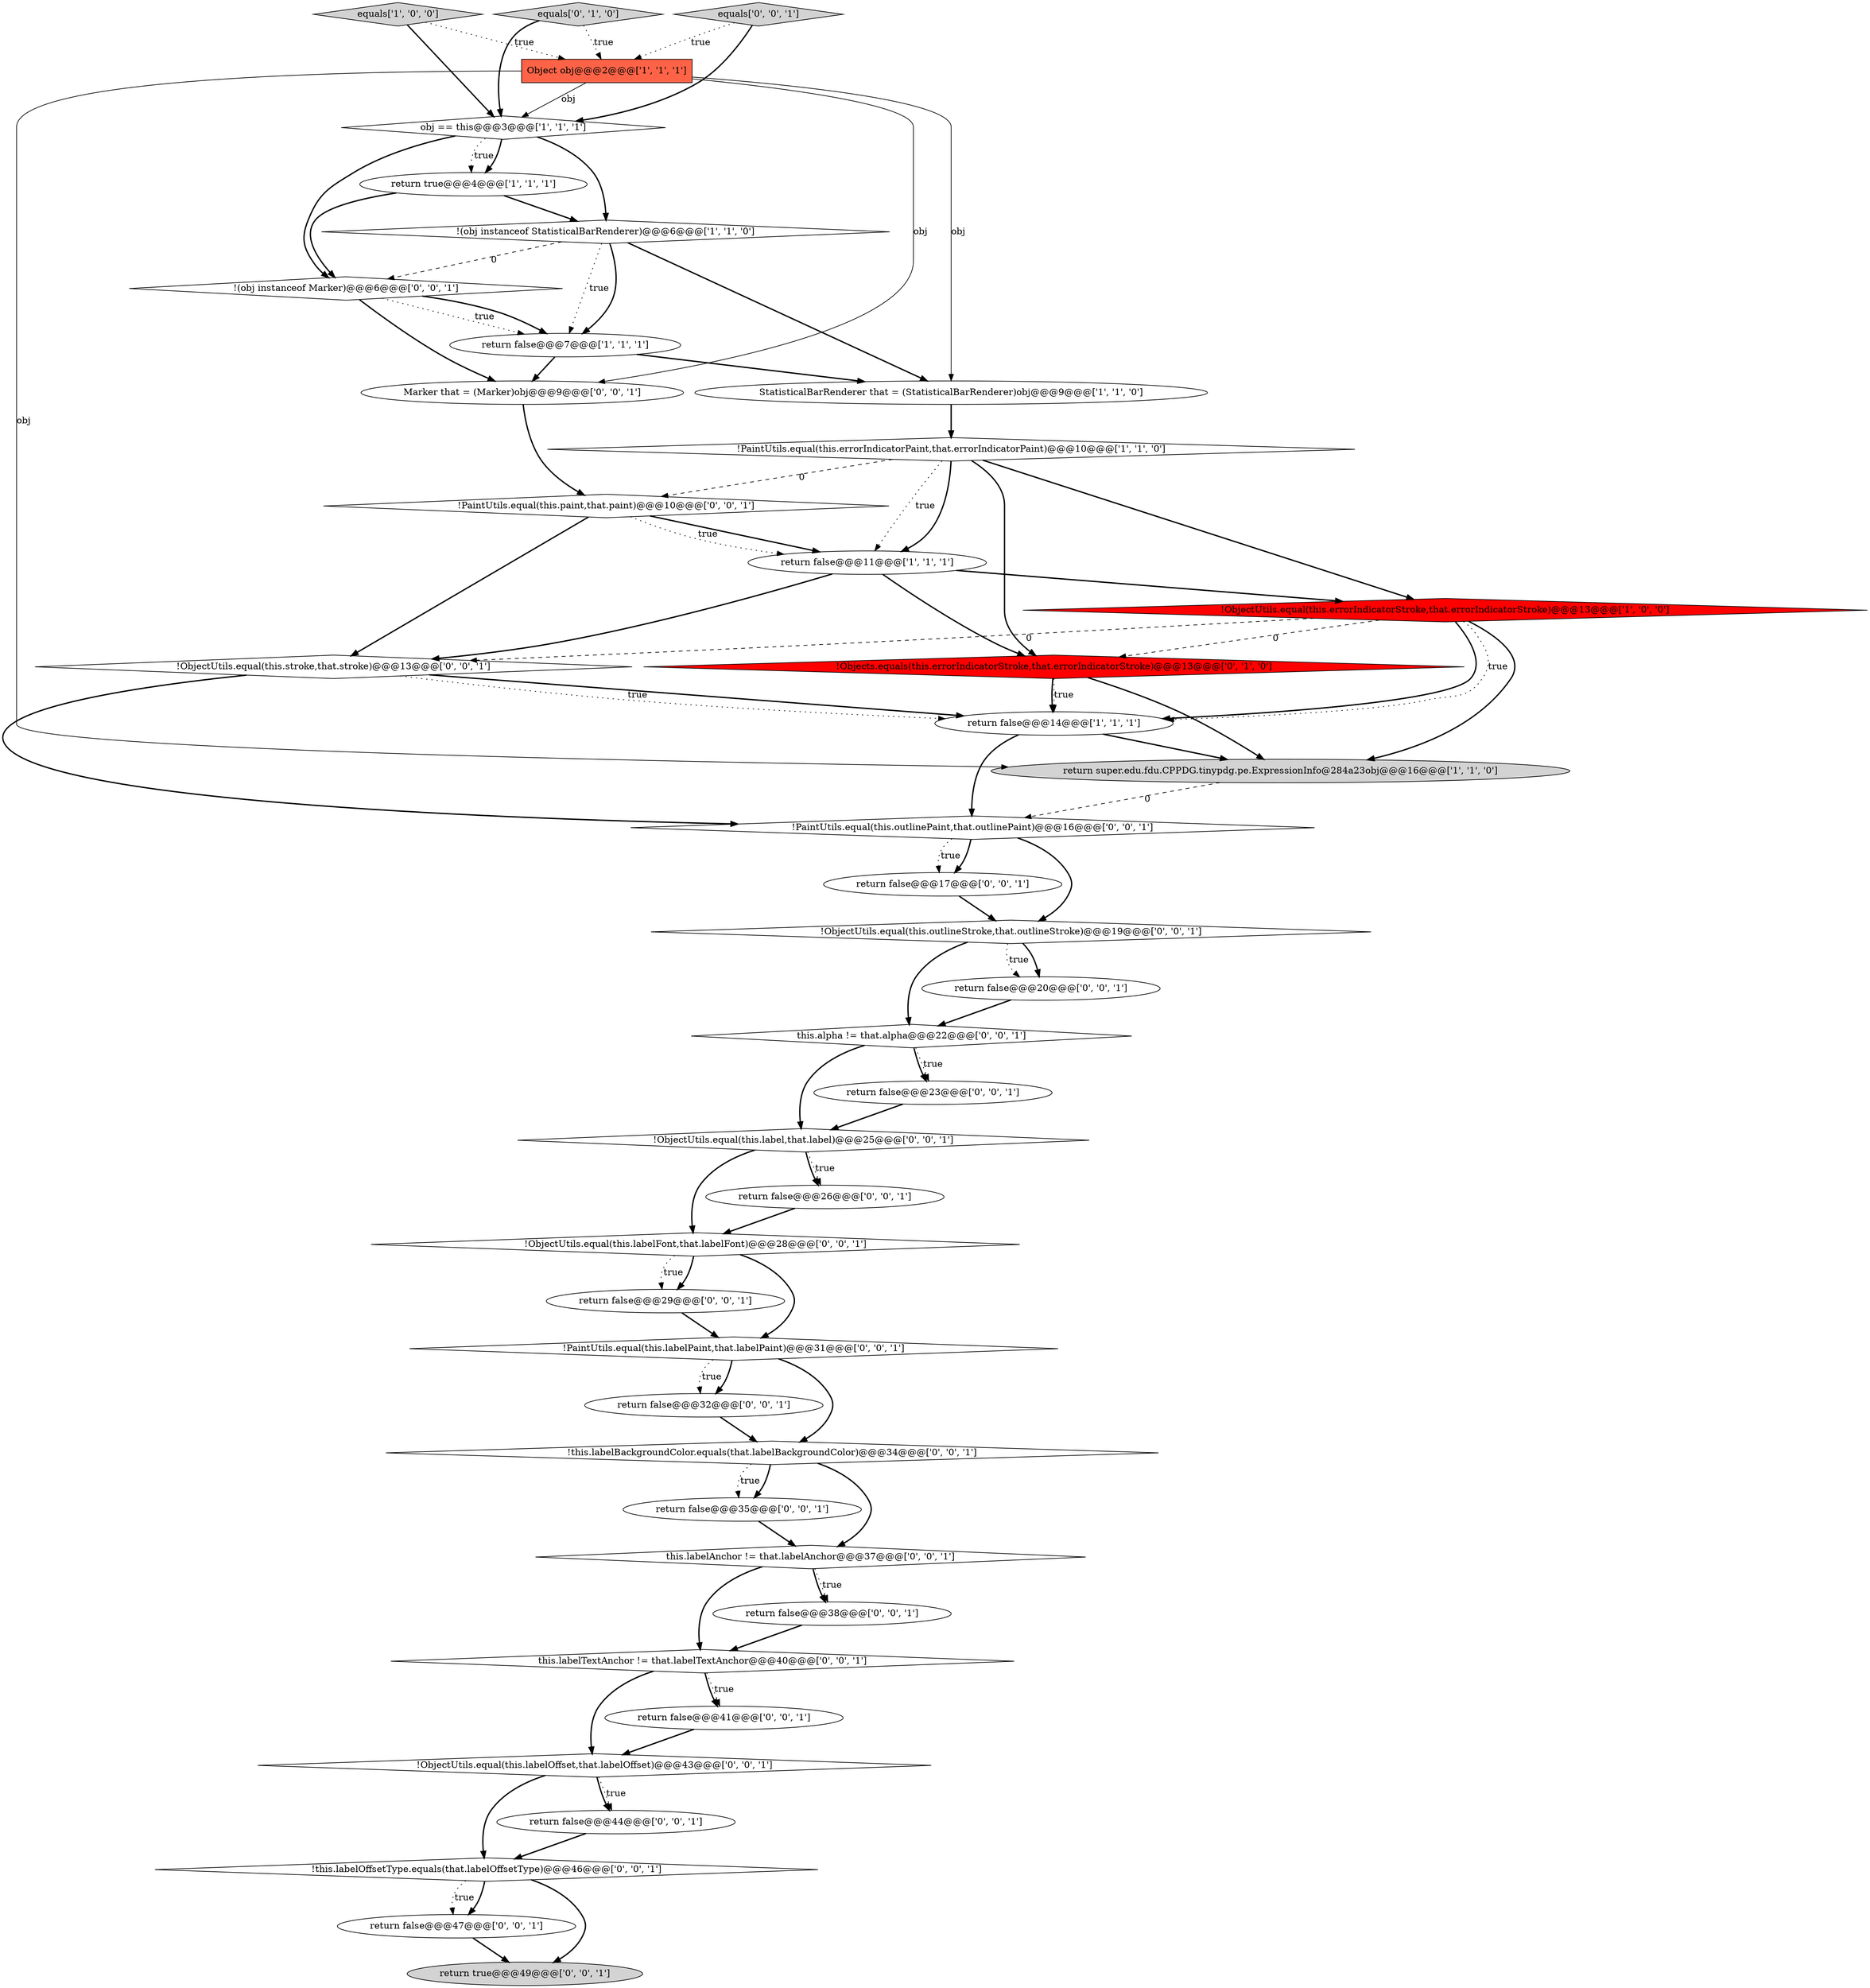 digraph {
13 [style = filled, label = "!Objects.equals(this.errorIndicatorStroke,that.errorIndicatorStroke)@@@13@@@['0', '1', '0']", fillcolor = red, shape = diamond image = "AAA1AAABBB2BBB"];
17 [style = filled, label = "this.labelTextAnchor != that.labelTextAnchor@@@40@@@['0', '0', '1']", fillcolor = white, shape = diamond image = "AAA0AAABBB3BBB"];
2 [style = filled, label = "!(obj instanceof StatisticalBarRenderer)@@@6@@@['1', '1', '0']", fillcolor = white, shape = diamond image = "AAA0AAABBB1BBB"];
32 [style = filled, label = "this.alpha != that.alpha@@@22@@@['0', '0', '1']", fillcolor = white, shape = diamond image = "AAA0AAABBB3BBB"];
41 [style = filled, label = "!ObjectUtils.equal(this.stroke,that.stroke)@@@13@@@['0', '0', '1']", fillcolor = white, shape = diamond image = "AAA0AAABBB3BBB"];
0 [style = filled, label = "obj == this@@@3@@@['1', '1', '1']", fillcolor = white, shape = diamond image = "AAA0AAABBB1BBB"];
1 [style = filled, label = "return super.edu.fdu.CPPDG.tinypdg.pe.ExpressionInfo@284a23obj@@@16@@@['1', '1', '0']", fillcolor = lightgray, shape = ellipse image = "AAA0AAABBB1BBB"];
6 [style = filled, label = "!PaintUtils.equal(this.errorIndicatorPaint,that.errorIndicatorPaint)@@@10@@@['1', '1', '0']", fillcolor = white, shape = diamond image = "AAA0AAABBB1BBB"];
35 [style = filled, label = "equals['0', '0', '1']", fillcolor = lightgray, shape = diamond image = "AAA0AAABBB3BBB"];
37 [style = filled, label = "!ObjectUtils.equal(this.label,that.label)@@@25@@@['0', '0', '1']", fillcolor = white, shape = diamond image = "AAA0AAABBB3BBB"];
24 [style = filled, label = "return false@@@32@@@['0', '0', '1']", fillcolor = white, shape = ellipse image = "AAA0AAABBB3BBB"];
20 [style = filled, label = "!ObjectUtils.equal(this.labelFont,that.labelFont)@@@28@@@['0', '0', '1']", fillcolor = white, shape = diamond image = "AAA0AAABBB3BBB"];
29 [style = filled, label = "return false@@@47@@@['0', '0', '1']", fillcolor = white, shape = ellipse image = "AAA0AAABBB3BBB"];
27 [style = filled, label = "!ObjectUtils.equal(this.labelOffset,that.labelOffset)@@@43@@@['0', '0', '1']", fillcolor = white, shape = diamond image = "AAA0AAABBB3BBB"];
26 [style = filled, label = "return false@@@41@@@['0', '0', '1']", fillcolor = white, shape = ellipse image = "AAA0AAABBB3BBB"];
28 [style = filled, label = "!PaintUtils.equal(this.paint,that.paint)@@@10@@@['0', '0', '1']", fillcolor = white, shape = diamond image = "AAA0AAABBB3BBB"];
14 [style = filled, label = "Marker that = (Marker)obj@@@9@@@['0', '0', '1']", fillcolor = white, shape = ellipse image = "AAA0AAABBB3BBB"];
21 [style = filled, label = "!(obj instanceof Marker)@@@6@@@['0', '0', '1']", fillcolor = white, shape = diamond image = "AAA0AAABBB3BBB"];
25 [style = filled, label = "!this.labelBackgroundColor.equals(that.labelBackgroundColor)@@@34@@@['0', '0', '1']", fillcolor = white, shape = diamond image = "AAA0AAABBB3BBB"];
7 [style = filled, label = "Object obj@@@2@@@['1', '1', '1']", fillcolor = tomato, shape = box image = "AAA0AAABBB1BBB"];
30 [style = filled, label = "return true@@@49@@@['0', '0', '1']", fillcolor = lightgray, shape = ellipse image = "AAA0AAABBB3BBB"];
3 [style = filled, label = "return false@@@14@@@['1', '1', '1']", fillcolor = white, shape = ellipse image = "AAA0AAABBB1BBB"];
22 [style = filled, label = "return false@@@17@@@['0', '0', '1']", fillcolor = white, shape = ellipse image = "AAA0AAABBB3BBB"];
23 [style = filled, label = "return false@@@38@@@['0', '0', '1']", fillcolor = white, shape = ellipse image = "AAA0AAABBB3BBB"];
8 [style = filled, label = "StatisticalBarRenderer that = (StatisticalBarRenderer)obj@@@9@@@['1', '1', '0']", fillcolor = white, shape = ellipse image = "AAA0AAABBB1BBB"];
4 [style = filled, label = "return false@@@11@@@['1', '1', '1']", fillcolor = white, shape = ellipse image = "AAA0AAABBB1BBB"];
11 [style = filled, label = "return true@@@4@@@['1', '1', '1']", fillcolor = white, shape = ellipse image = "AAA0AAABBB1BBB"];
31 [style = filled, label = "!ObjectUtils.equal(this.outlineStroke,that.outlineStroke)@@@19@@@['0', '0', '1']", fillcolor = white, shape = diamond image = "AAA0AAABBB3BBB"];
12 [style = filled, label = "equals['0', '1', '0']", fillcolor = lightgray, shape = diamond image = "AAA0AAABBB2BBB"];
33 [style = filled, label = "!PaintUtils.equal(this.outlinePaint,that.outlinePaint)@@@16@@@['0', '0', '1']", fillcolor = white, shape = diamond image = "AAA0AAABBB3BBB"];
15 [style = filled, label = "return false@@@23@@@['0', '0', '1']", fillcolor = white, shape = ellipse image = "AAA0AAABBB3BBB"];
38 [style = filled, label = "return false@@@20@@@['0', '0', '1']", fillcolor = white, shape = ellipse image = "AAA0AAABBB3BBB"];
19 [style = filled, label = "return false@@@29@@@['0', '0', '1']", fillcolor = white, shape = ellipse image = "AAA0AAABBB3BBB"];
10 [style = filled, label = "return false@@@7@@@['1', '1', '1']", fillcolor = white, shape = ellipse image = "AAA0AAABBB1BBB"];
16 [style = filled, label = "!this.labelOffsetType.equals(that.labelOffsetType)@@@46@@@['0', '0', '1']", fillcolor = white, shape = diamond image = "AAA0AAABBB3BBB"];
39 [style = filled, label = "return false@@@44@@@['0', '0', '1']", fillcolor = white, shape = ellipse image = "AAA0AAABBB3BBB"];
34 [style = filled, label = "return false@@@26@@@['0', '0', '1']", fillcolor = white, shape = ellipse image = "AAA0AAABBB3BBB"];
40 [style = filled, label = "return false@@@35@@@['0', '0', '1']", fillcolor = white, shape = ellipse image = "AAA0AAABBB3BBB"];
36 [style = filled, label = "!PaintUtils.equal(this.labelPaint,that.labelPaint)@@@31@@@['0', '0', '1']", fillcolor = white, shape = diamond image = "AAA0AAABBB3BBB"];
9 [style = filled, label = "equals['1', '0', '0']", fillcolor = lightgray, shape = diamond image = "AAA0AAABBB1BBB"];
18 [style = filled, label = "this.labelAnchor != that.labelAnchor@@@37@@@['0', '0', '1']", fillcolor = white, shape = diamond image = "AAA0AAABBB3BBB"];
5 [style = filled, label = "!ObjectUtils.equal(this.errorIndicatorStroke,that.errorIndicatorStroke)@@@13@@@['1', '0', '0']", fillcolor = red, shape = diamond image = "AAA1AAABBB1BBB"];
5->3 [style = bold, label=""];
21->10 [style = bold, label=""];
32->37 [style = bold, label=""];
34->20 [style = bold, label=""];
29->30 [style = bold, label=""];
7->1 [style = solid, label="obj"];
14->28 [style = bold, label=""];
8->6 [style = bold, label=""];
19->36 [style = bold, label=""];
7->14 [style = solid, label="obj"];
13->1 [style = bold, label=""];
28->4 [style = bold, label=""];
36->24 [style = bold, label=""];
10->8 [style = bold, label=""];
23->17 [style = bold, label=""];
17->27 [style = bold, label=""];
0->11 [style = dotted, label="true"];
36->24 [style = dotted, label="true"];
5->41 [style = dashed, label="0"];
7->0 [style = solid, label="obj"];
25->40 [style = bold, label=""];
32->15 [style = dotted, label="true"];
2->10 [style = dotted, label="true"];
18->23 [style = dotted, label="true"];
17->26 [style = dotted, label="true"];
13->3 [style = dotted, label="true"];
10->14 [style = bold, label=""];
16->29 [style = bold, label=""];
0->21 [style = bold, label=""];
3->33 [style = bold, label=""];
5->3 [style = dotted, label="true"];
27->16 [style = bold, label=""];
38->32 [style = bold, label=""];
6->4 [style = bold, label=""];
5->1 [style = bold, label=""];
26->27 [style = bold, label=""];
35->0 [style = bold, label=""];
7->8 [style = solid, label="obj"];
36->25 [style = bold, label=""];
2->21 [style = dashed, label="0"];
12->7 [style = dotted, label="true"];
20->19 [style = bold, label=""];
5->13 [style = dashed, label="0"];
1->33 [style = dashed, label="0"];
39->16 [style = bold, label=""];
27->39 [style = dotted, label="true"];
18->23 [style = bold, label=""];
3->1 [style = bold, label=""];
35->7 [style = dotted, label="true"];
31->32 [style = bold, label=""];
11->21 [style = bold, label=""];
4->13 [style = bold, label=""];
25->18 [style = bold, label=""];
0->11 [style = bold, label=""];
31->38 [style = bold, label=""];
21->10 [style = dotted, label="true"];
2->10 [style = bold, label=""];
4->41 [style = bold, label=""];
28->41 [style = bold, label=""];
6->28 [style = dashed, label="0"];
6->5 [style = bold, label=""];
27->39 [style = bold, label=""];
24->25 [style = bold, label=""];
6->13 [style = bold, label=""];
16->30 [style = bold, label=""];
28->4 [style = dotted, label="true"];
20->19 [style = dotted, label="true"];
37->34 [style = dotted, label="true"];
41->33 [style = bold, label=""];
9->7 [style = dotted, label="true"];
16->29 [style = dotted, label="true"];
15->37 [style = bold, label=""];
4->5 [style = bold, label=""];
20->36 [style = bold, label=""];
33->22 [style = bold, label=""];
21->14 [style = bold, label=""];
17->26 [style = bold, label=""];
9->0 [style = bold, label=""];
0->2 [style = bold, label=""];
41->3 [style = bold, label=""];
37->20 [style = bold, label=""];
22->31 [style = bold, label=""];
18->17 [style = bold, label=""];
40->18 [style = bold, label=""];
12->0 [style = bold, label=""];
11->2 [style = bold, label=""];
25->40 [style = dotted, label="true"];
6->4 [style = dotted, label="true"];
13->3 [style = bold, label=""];
37->34 [style = bold, label=""];
31->38 [style = dotted, label="true"];
32->15 [style = bold, label=""];
33->31 [style = bold, label=""];
41->3 [style = dotted, label="true"];
33->22 [style = dotted, label="true"];
2->8 [style = bold, label=""];
}

